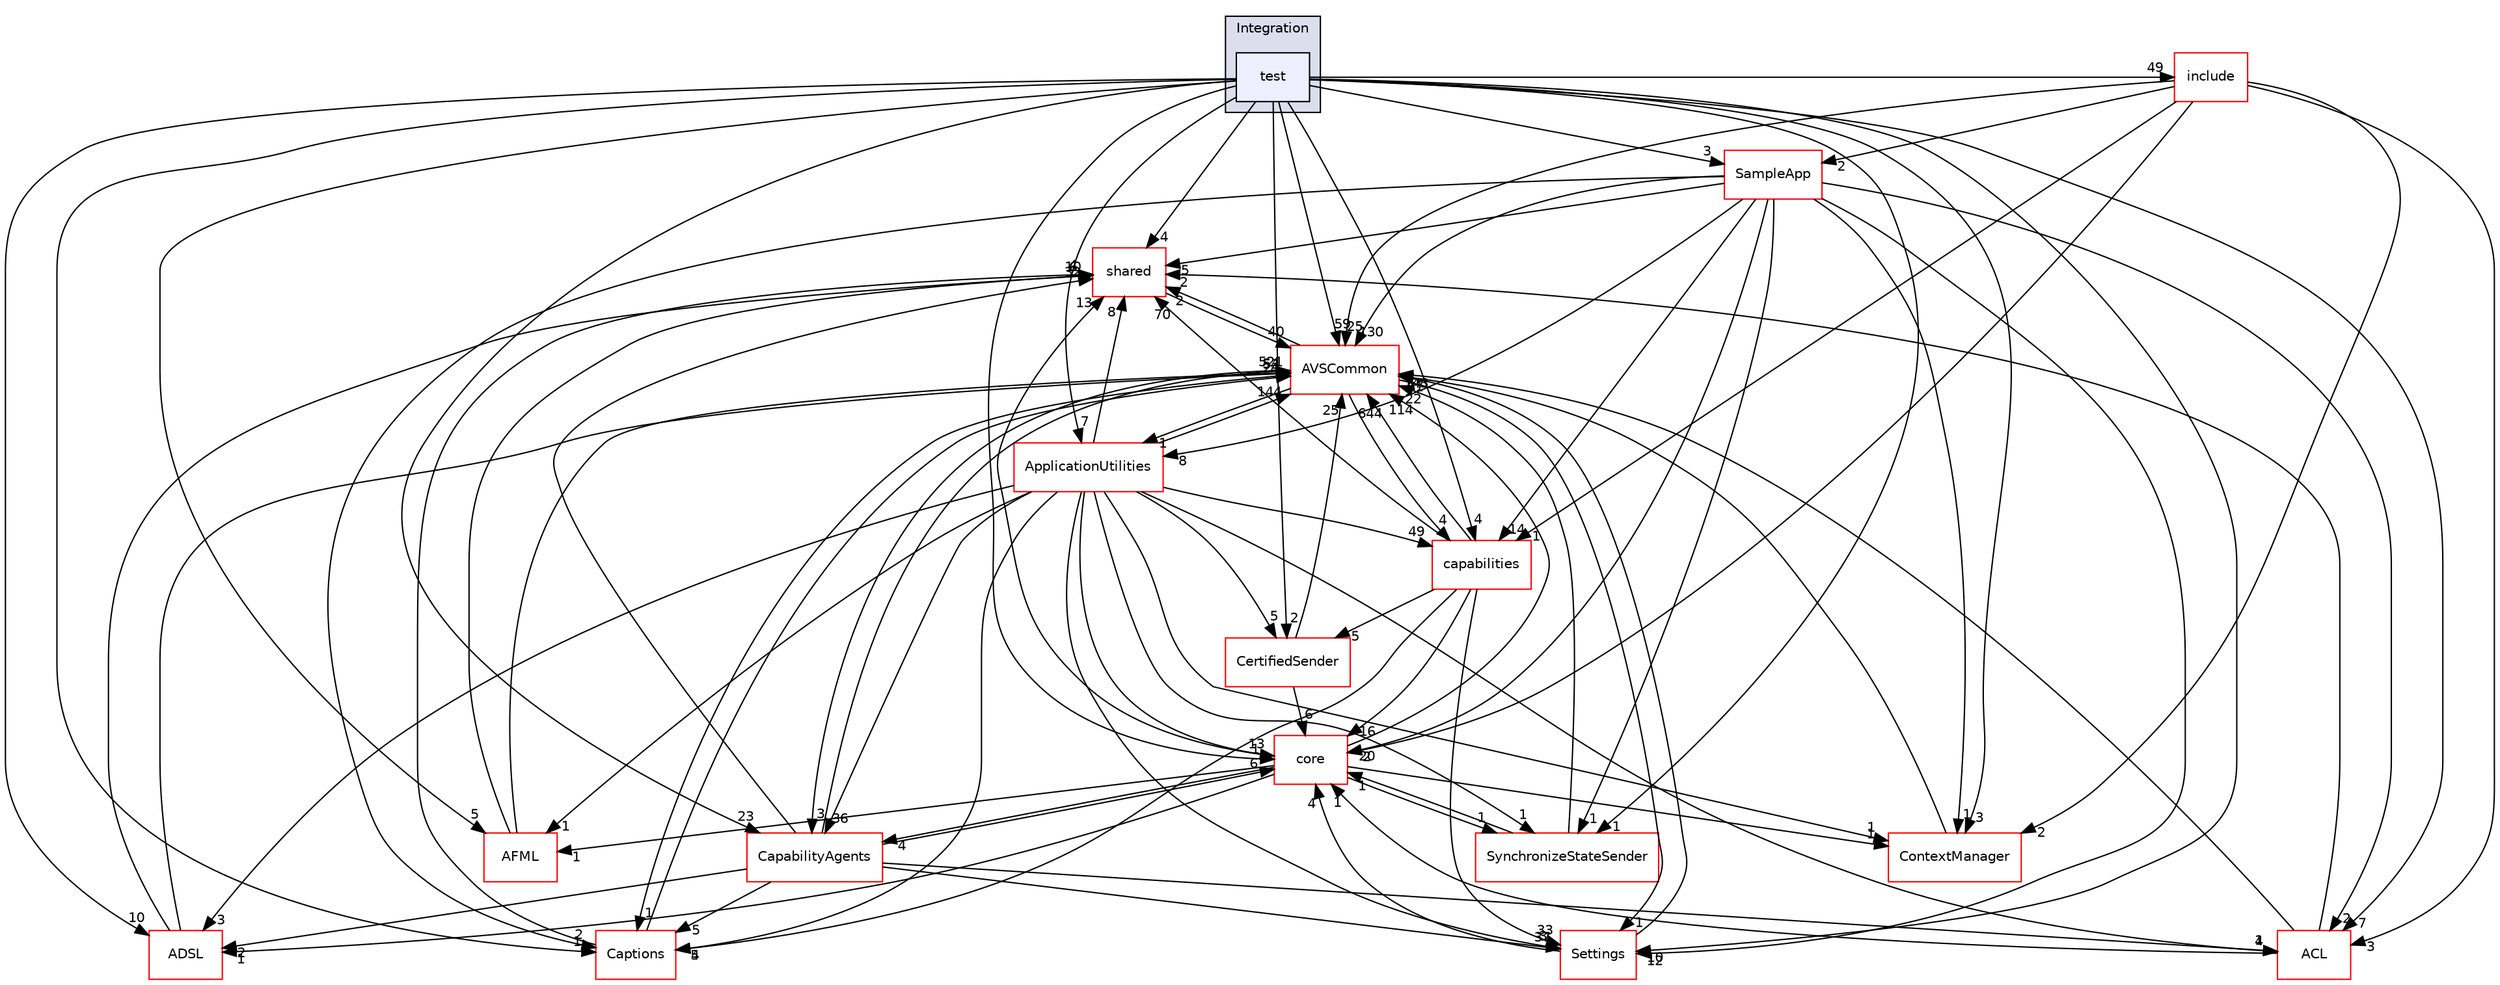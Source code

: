 digraph "/workplace/avs-device-sdk/Integration/test" {
  compound=true
  node [ fontsize="10", fontname="Helvetica"];
  edge [ labelfontsize="10", labelfontname="Helvetica"];
  subgraph clusterdir_eecb7863cc5539e333a9a51474f7e532 {
    graph [ bgcolor="#ddddee", pencolor="black", label="Integration" fontname="Helvetica", fontsize="10", URL="dir_eecb7863cc5539e333a9a51474f7e532.html"]
  dir_50bcd1f3ad209fedb0a0d7411aa531ff [shape=box, label="test", style="filled", fillcolor="#eeeeff", pencolor="black", URL="dir_50bcd1f3ad209fedb0a0d7411aa531ff.html"];
  }
  dir_d487033c4cf6e1e6824ef2db7b280e3e [shape=box label="include" fillcolor="white" style="filled" color="red" URL="dir_d487033c4cf6e1e6824ef2db7b280e3e.html"];
  dir_9982052f7ce695d12571567315b2fafa [shape=box label="shared" fillcolor="white" style="filled" color="red" URL="dir_9982052f7ce695d12571567315b2fafa.html"];
  dir_69fa8d0f4fee2820ffc8601fbf428b42 [shape=box label="SampleApp" fillcolor="white" style="filled" color="red" URL="dir_69fa8d0f4fee2820ffc8601fbf428b42.html"];
  dir_748b5abbb33df61eda67007924a1a0cb [shape=box label="ApplicationUtilities" fillcolor="white" style="filled" color="red" URL="dir_748b5abbb33df61eda67007924a1a0cb.html"];
  dir_15a1dcf98404372b5aa31671439f6987 [shape=box label="AFML" fillcolor="white" style="filled" color="red" URL="dir_15a1dcf98404372b5aa31671439f6987.html"];
  dir_7cf910bd1d7603f12ef47ff650cec893 [shape=box label="CapabilityAgents" fillcolor="white" style="filled" color="red" URL="dir_7cf910bd1d7603f12ef47ff650cec893.html"];
  dir_ed284a04dd0d49c135ac897057737ac2 [shape=box label="ContextManager" fillcolor="white" style="filled" color="red" URL="dir_ed284a04dd0d49c135ac897057737ac2.html"];
  dir_de0e77330fd0ab33359e90b501923c8e [shape=box label="Captions" fillcolor="white" style="filled" color="red" URL="dir_de0e77330fd0ab33359e90b501923c8e.html"];
  dir_cf27311ab9f4263eef70b28364b95692 [shape=box label="CertifiedSender" fillcolor="white" style="filled" color="red" URL="dir_cf27311ab9f4263eef70b28364b95692.html"];
  dir_8ae0dd75af039a94f4269584fb8eef13 [shape=box label="Settings" fillcolor="white" style="filled" color="red" URL="dir_8ae0dd75af039a94f4269584fb8eef13.html"];
  dir_b1dfedc9efa610ba8c818c30206ff41f [shape=box label="ACL" fillcolor="white" style="filled" color="red" URL="dir_b1dfedc9efa610ba8c818c30206ff41f.html"];
  dir_13e65effb2bde530b17b3d5eefcd0266 [shape=box label="AVSCommon" fillcolor="white" style="filled" color="red" URL="dir_13e65effb2bde530b17b3d5eefcd0266.html"];
  dir_4270bfced15e0e73154b13468c7c9ad9 [shape=box label="core" fillcolor="white" style="filled" color="red" URL="dir_4270bfced15e0e73154b13468c7c9ad9.html"];
  dir_edb1b7e8f1a5d5a1b864206edd6d398d [shape=box label="ADSL" fillcolor="white" style="filled" color="red" URL="dir_edb1b7e8f1a5d5a1b864206edd6d398d.html"];
  dir_55f1e16e469d547c636a522dac21b8a1 [shape=box label="capabilities" fillcolor="white" style="filled" color="red" URL="dir_55f1e16e469d547c636a522dac21b8a1.html"];
  dir_3bb03bb8f5c109658007b64753c5da0f [shape=box label="SynchronizeStateSender" fillcolor="white" style="filled" color="red" URL="dir_3bb03bb8f5c109658007b64753c5da0f.html"];
  dir_9982052f7ce695d12571567315b2fafa->dir_13e65effb2bde530b17b3d5eefcd0266 [headlabel="40", labeldistance=1.5 headhref="dir_000116_000017.html"];
  dir_d487033c4cf6e1e6824ef2db7b280e3e->dir_69fa8d0f4fee2820ffc8601fbf428b42 [headlabel="2", labeldistance=1.5 headhref="dir_000655_000131.html"];
  dir_d487033c4cf6e1e6824ef2db7b280e3e->dir_ed284a04dd0d49c135ac897057737ac2 [headlabel="2", labeldistance=1.5 headhref="dir_000655_000523.html"];
  dir_d487033c4cf6e1e6824ef2db7b280e3e->dir_b1dfedc9efa610ba8c818c30206ff41f [headlabel="3", labeldistance=1.5 headhref="dir_000655_000000.html"];
  dir_d487033c4cf6e1e6824ef2db7b280e3e->dir_13e65effb2bde530b17b3d5eefcd0266 [headlabel="25", labeldistance=1.5 headhref="dir_000655_000017.html"];
  dir_d487033c4cf6e1e6824ef2db7b280e3e->dir_4270bfced15e0e73154b13468c7c9ad9 [headlabel="2", labeldistance=1.5 headhref="dir_000655_000528.html"];
  dir_d487033c4cf6e1e6824ef2db7b280e3e->dir_55f1e16e469d547c636a522dac21b8a1 [headlabel="1", labeldistance=1.5 headhref="dir_000655_000163.html"];
  dir_69fa8d0f4fee2820ffc8601fbf428b42->dir_9982052f7ce695d12571567315b2fafa [headlabel="5", labeldistance=1.5 headhref="dir_000131_000116.html"];
  dir_69fa8d0f4fee2820ffc8601fbf428b42->dir_748b5abbb33df61eda67007924a1a0cb [headlabel="8", labeldistance=1.5 headhref="dir_000131_000127.html"];
  dir_69fa8d0f4fee2820ffc8601fbf428b42->dir_ed284a04dd0d49c135ac897057737ac2 [headlabel="1", labeldistance=1.5 headhref="dir_000131_000523.html"];
  dir_69fa8d0f4fee2820ffc8601fbf428b42->dir_de0e77330fd0ab33359e90b501923c8e [headlabel="2", labeldistance=1.5 headhref="dir_000131_000502.html"];
  dir_69fa8d0f4fee2820ffc8601fbf428b42->dir_8ae0dd75af039a94f4269584fb8eef13 [headlabel="12", labeldistance=1.5 headhref="dir_000131_000709.html"];
  dir_69fa8d0f4fee2820ffc8601fbf428b42->dir_b1dfedc9efa610ba8c818c30206ff41f [headlabel="2", labeldistance=1.5 headhref="dir_000131_000000.html"];
  dir_69fa8d0f4fee2820ffc8601fbf428b42->dir_13e65effb2bde530b17b3d5eefcd0266 [headlabel="130", labeldistance=1.5 headhref="dir_000131_000017.html"];
  dir_69fa8d0f4fee2820ffc8601fbf428b42->dir_4270bfced15e0e73154b13468c7c9ad9 [headlabel="20", labeldistance=1.5 headhref="dir_000131_000528.html"];
  dir_69fa8d0f4fee2820ffc8601fbf428b42->dir_55f1e16e469d547c636a522dac21b8a1 [headlabel="14", labeldistance=1.5 headhref="dir_000131_000163.html"];
  dir_69fa8d0f4fee2820ffc8601fbf428b42->dir_3bb03bb8f5c109658007b64753c5da0f [headlabel="1", labeldistance=1.5 headhref="dir_000131_000799.html"];
  dir_748b5abbb33df61eda67007924a1a0cb->dir_9982052f7ce695d12571567315b2fafa [headlabel="8", labeldistance=1.5 headhref="dir_000127_000116.html"];
  dir_748b5abbb33df61eda67007924a1a0cb->dir_15a1dcf98404372b5aa31671439f6987 [headlabel="1", labeldistance=1.5 headhref="dir_000127_000023.html"];
  dir_748b5abbb33df61eda67007924a1a0cb->dir_7cf910bd1d7603f12ef47ff650cec893 [headlabel="36", labeldistance=1.5 headhref="dir_000127_000423.html"];
  dir_748b5abbb33df61eda67007924a1a0cb->dir_ed284a04dd0d49c135ac897057737ac2 [headlabel="1", labeldistance=1.5 headhref="dir_000127_000523.html"];
  dir_748b5abbb33df61eda67007924a1a0cb->dir_de0e77330fd0ab33359e90b501923c8e [headlabel="5", labeldistance=1.5 headhref="dir_000127_000502.html"];
  dir_748b5abbb33df61eda67007924a1a0cb->dir_cf27311ab9f4263eef70b28364b95692 [headlabel="5", labeldistance=1.5 headhref="dir_000127_000517.html"];
  dir_748b5abbb33df61eda67007924a1a0cb->dir_8ae0dd75af039a94f4269584fb8eef13 [headlabel="3", labeldistance=1.5 headhref="dir_000127_000709.html"];
  dir_748b5abbb33df61eda67007924a1a0cb->dir_b1dfedc9efa610ba8c818c30206ff41f [headlabel="4", labeldistance=1.5 headhref="dir_000127_000000.html"];
  dir_748b5abbb33df61eda67007924a1a0cb->dir_13e65effb2bde530b17b3d5eefcd0266 [headlabel="144", labeldistance=1.5 headhref="dir_000127_000017.html"];
  dir_748b5abbb33df61eda67007924a1a0cb->dir_4270bfced15e0e73154b13468c7c9ad9 [headlabel="13", labeldistance=1.5 headhref="dir_000127_000528.html"];
  dir_748b5abbb33df61eda67007924a1a0cb->dir_edb1b7e8f1a5d5a1b864206edd6d398d [headlabel="3", labeldistance=1.5 headhref="dir_000127_000011.html"];
  dir_748b5abbb33df61eda67007924a1a0cb->dir_55f1e16e469d547c636a522dac21b8a1 [headlabel="49", labeldistance=1.5 headhref="dir_000127_000163.html"];
  dir_748b5abbb33df61eda67007924a1a0cb->dir_3bb03bb8f5c109658007b64753c5da0f [headlabel="1", labeldistance=1.5 headhref="dir_000127_000799.html"];
  dir_15a1dcf98404372b5aa31671439f6987->dir_9982052f7ce695d12571567315b2fafa [headlabel="10", labeldistance=1.5 headhref="dir_000023_000116.html"];
  dir_15a1dcf98404372b5aa31671439f6987->dir_13e65effb2bde530b17b3d5eefcd0266 [headlabel="54", labeldistance=1.5 headhref="dir_000023_000017.html"];
  dir_7cf910bd1d7603f12ef47ff650cec893->dir_9982052f7ce695d12571567315b2fafa [headlabel="32", labeldistance=1.5 headhref="dir_000423_000116.html"];
  dir_7cf910bd1d7603f12ef47ff650cec893->dir_de0e77330fd0ab33359e90b501923c8e [headlabel="5", labeldistance=1.5 headhref="dir_000423_000502.html"];
  dir_7cf910bd1d7603f12ef47ff650cec893->dir_8ae0dd75af039a94f4269584fb8eef13 [headlabel="37", labeldistance=1.5 headhref="dir_000423_000709.html"];
  dir_7cf910bd1d7603f12ef47ff650cec893->dir_b1dfedc9efa610ba8c818c30206ff41f [headlabel="1", labeldistance=1.5 headhref="dir_000423_000000.html"];
  dir_7cf910bd1d7603f12ef47ff650cec893->dir_13e65effb2bde530b17b3d5eefcd0266 [headlabel="521", labeldistance=1.5 headhref="dir_000423_000017.html"];
  dir_7cf910bd1d7603f12ef47ff650cec893->dir_4270bfced15e0e73154b13468c7c9ad9 [headlabel="6", labeldistance=1.5 headhref="dir_000423_000528.html"];
  dir_7cf910bd1d7603f12ef47ff650cec893->dir_edb1b7e8f1a5d5a1b864206edd6d398d [headlabel="2", labeldistance=1.5 headhref="dir_000423_000011.html"];
  dir_ed284a04dd0d49c135ac897057737ac2->dir_13e65effb2bde530b17b3d5eefcd0266 [headlabel="17", labeldistance=1.5 headhref="dir_000523_000017.html"];
  dir_de0e77330fd0ab33359e90b501923c8e->dir_9982052f7ce695d12571567315b2fafa [headlabel="4", labeldistance=1.5 headhref="dir_000502_000116.html"];
  dir_de0e77330fd0ab33359e90b501923c8e->dir_13e65effb2bde530b17b3d5eefcd0266 [headlabel="24", labeldistance=1.5 headhref="dir_000502_000017.html"];
  dir_cf27311ab9f4263eef70b28364b95692->dir_13e65effb2bde530b17b3d5eefcd0266 [headlabel="25", labeldistance=1.5 headhref="dir_000517_000017.html"];
  dir_cf27311ab9f4263eef70b28364b95692->dir_4270bfced15e0e73154b13468c7c9ad9 [headlabel="6", labeldistance=1.5 headhref="dir_000517_000528.html"];
  dir_8ae0dd75af039a94f4269584fb8eef13->dir_13e65effb2bde530b17b3d5eefcd0266 [headlabel="61", labeldistance=1.5 headhref="dir_000709_000017.html"];
  dir_8ae0dd75af039a94f4269584fb8eef13->dir_4270bfced15e0e73154b13468c7c9ad9 [headlabel="4", labeldistance=1.5 headhref="dir_000709_000528.html"];
  dir_b1dfedc9efa610ba8c818c30206ff41f->dir_9982052f7ce695d12571567315b2fafa [headlabel="2", labeldistance=1.5 headhref="dir_000000_000116.html"];
  dir_b1dfedc9efa610ba8c818c30206ff41f->dir_13e65effb2bde530b17b3d5eefcd0266 [headlabel="143", labeldistance=1.5 headhref="dir_000000_000017.html"];
  dir_b1dfedc9efa610ba8c818c30206ff41f->dir_4270bfced15e0e73154b13468c7c9ad9 [headlabel="1", labeldistance=1.5 headhref="dir_000000_000528.html"];
  dir_13e65effb2bde530b17b3d5eefcd0266->dir_9982052f7ce695d12571567315b2fafa [headlabel="2", labeldistance=1.5 headhref="dir_000017_000116.html"];
  dir_13e65effb2bde530b17b3d5eefcd0266->dir_748b5abbb33df61eda67007924a1a0cb [headlabel="1", labeldistance=1.5 headhref="dir_000017_000127.html"];
  dir_13e65effb2bde530b17b3d5eefcd0266->dir_7cf910bd1d7603f12ef47ff650cec893 [headlabel="3", labeldistance=1.5 headhref="dir_000017_000423.html"];
  dir_13e65effb2bde530b17b3d5eefcd0266->dir_de0e77330fd0ab33359e90b501923c8e [headlabel="1", labeldistance=1.5 headhref="dir_000017_000502.html"];
  dir_13e65effb2bde530b17b3d5eefcd0266->dir_8ae0dd75af039a94f4269584fb8eef13 [headlabel="1", labeldistance=1.5 headhref="dir_000017_000709.html"];
  dir_13e65effb2bde530b17b3d5eefcd0266->dir_55f1e16e469d547c636a522dac21b8a1 [headlabel="4", labeldistance=1.5 headhref="dir_000017_000163.html"];
  dir_4270bfced15e0e73154b13468c7c9ad9->dir_9982052f7ce695d12571567315b2fafa [headlabel="13", labeldistance=1.5 headhref="dir_000528_000116.html"];
  dir_4270bfced15e0e73154b13468c7c9ad9->dir_15a1dcf98404372b5aa31671439f6987 [headlabel="1", labeldistance=1.5 headhref="dir_000528_000023.html"];
  dir_4270bfced15e0e73154b13468c7c9ad9->dir_7cf910bd1d7603f12ef47ff650cec893 [headlabel="4", labeldistance=1.5 headhref="dir_000528_000423.html"];
  dir_4270bfced15e0e73154b13468c7c9ad9->dir_ed284a04dd0d49c135ac897057737ac2 [headlabel="1", labeldistance=1.5 headhref="dir_000528_000523.html"];
  dir_4270bfced15e0e73154b13468c7c9ad9->dir_13e65effb2bde530b17b3d5eefcd0266 [headlabel="114", labeldistance=1.5 headhref="dir_000528_000017.html"];
  dir_4270bfced15e0e73154b13468c7c9ad9->dir_edb1b7e8f1a5d5a1b864206edd6d398d [headlabel="1", labeldistance=1.5 headhref="dir_000528_000011.html"];
  dir_4270bfced15e0e73154b13468c7c9ad9->dir_3bb03bb8f5c109658007b64753c5da0f [headlabel="1", labeldistance=1.5 headhref="dir_000528_000799.html"];
  dir_edb1b7e8f1a5d5a1b864206edd6d398d->dir_9982052f7ce695d12571567315b2fafa [headlabel="6", labeldistance=1.5 headhref="dir_000011_000116.html"];
  dir_edb1b7e8f1a5d5a1b864206edd6d398d->dir_13e65effb2bde530b17b3d5eefcd0266 [headlabel="53", labeldistance=1.5 headhref="dir_000011_000017.html"];
  dir_55f1e16e469d547c636a522dac21b8a1->dir_9982052f7ce695d12571567315b2fafa [headlabel="70", labeldistance=1.5 headhref="dir_000163_000116.html"];
  dir_55f1e16e469d547c636a522dac21b8a1->dir_de0e77330fd0ab33359e90b501923c8e [headlabel="4", labeldistance=1.5 headhref="dir_000163_000502.html"];
  dir_55f1e16e469d547c636a522dac21b8a1->dir_cf27311ab9f4263eef70b28364b95692 [headlabel="5", labeldistance=1.5 headhref="dir_000163_000517.html"];
  dir_55f1e16e469d547c636a522dac21b8a1->dir_8ae0dd75af039a94f4269584fb8eef13 [headlabel="33", labeldistance=1.5 headhref="dir_000163_000709.html"];
  dir_55f1e16e469d547c636a522dac21b8a1->dir_13e65effb2bde530b17b3d5eefcd0266 [headlabel="644", labeldistance=1.5 headhref="dir_000163_000017.html"];
  dir_55f1e16e469d547c636a522dac21b8a1->dir_4270bfced15e0e73154b13468c7c9ad9 [headlabel="16", labeldistance=1.5 headhref="dir_000163_000528.html"];
  dir_3bb03bb8f5c109658007b64753c5da0f->dir_13e65effb2bde530b17b3d5eefcd0266 [headlabel="22", labeldistance=1.5 headhref="dir_000799_000017.html"];
  dir_3bb03bb8f5c109658007b64753c5da0f->dir_4270bfced15e0e73154b13468c7c9ad9 [headlabel="1", labeldistance=1.5 headhref="dir_000799_000528.html"];
  dir_50bcd1f3ad209fedb0a0d7411aa531ff->dir_d487033c4cf6e1e6824ef2db7b280e3e [headlabel="49", labeldistance=1.5 headhref="dir_000658_000655.html"];
  dir_50bcd1f3ad209fedb0a0d7411aa531ff->dir_9982052f7ce695d12571567315b2fafa [headlabel="4", labeldistance=1.5 headhref="dir_000658_000116.html"];
  dir_50bcd1f3ad209fedb0a0d7411aa531ff->dir_69fa8d0f4fee2820ffc8601fbf428b42 [headlabel="3", labeldistance=1.5 headhref="dir_000658_000131.html"];
  dir_50bcd1f3ad209fedb0a0d7411aa531ff->dir_748b5abbb33df61eda67007924a1a0cb [headlabel="7", labeldistance=1.5 headhref="dir_000658_000127.html"];
  dir_50bcd1f3ad209fedb0a0d7411aa531ff->dir_15a1dcf98404372b5aa31671439f6987 [headlabel="5", labeldistance=1.5 headhref="dir_000658_000023.html"];
  dir_50bcd1f3ad209fedb0a0d7411aa531ff->dir_7cf910bd1d7603f12ef47ff650cec893 [headlabel="23", labeldistance=1.5 headhref="dir_000658_000423.html"];
  dir_50bcd1f3ad209fedb0a0d7411aa531ff->dir_ed284a04dd0d49c135ac897057737ac2 [headlabel="3", labeldistance=1.5 headhref="dir_000658_000523.html"];
  dir_50bcd1f3ad209fedb0a0d7411aa531ff->dir_de0e77330fd0ab33359e90b501923c8e [headlabel="1", labeldistance=1.5 headhref="dir_000658_000502.html"];
  dir_50bcd1f3ad209fedb0a0d7411aa531ff->dir_cf27311ab9f4263eef70b28364b95692 [headlabel="2", labeldistance=1.5 headhref="dir_000658_000517.html"];
  dir_50bcd1f3ad209fedb0a0d7411aa531ff->dir_8ae0dd75af039a94f4269584fb8eef13 [headlabel="10", labeldistance=1.5 headhref="dir_000658_000709.html"];
  dir_50bcd1f3ad209fedb0a0d7411aa531ff->dir_b1dfedc9efa610ba8c818c30206ff41f [headlabel="7", labeldistance=1.5 headhref="dir_000658_000000.html"];
  dir_50bcd1f3ad209fedb0a0d7411aa531ff->dir_13e65effb2bde530b17b3d5eefcd0266 [headlabel="59", labeldistance=1.5 headhref="dir_000658_000017.html"];
  dir_50bcd1f3ad209fedb0a0d7411aa531ff->dir_4270bfced15e0e73154b13468c7c9ad9 [headlabel="1", labeldistance=1.5 headhref="dir_000658_000528.html"];
  dir_50bcd1f3ad209fedb0a0d7411aa531ff->dir_edb1b7e8f1a5d5a1b864206edd6d398d [headlabel="10", labeldistance=1.5 headhref="dir_000658_000011.html"];
  dir_50bcd1f3ad209fedb0a0d7411aa531ff->dir_55f1e16e469d547c636a522dac21b8a1 [headlabel="4", labeldistance=1.5 headhref="dir_000658_000163.html"];
  dir_50bcd1f3ad209fedb0a0d7411aa531ff->dir_3bb03bb8f5c109658007b64753c5da0f [headlabel="1", labeldistance=1.5 headhref="dir_000658_000799.html"];
}

